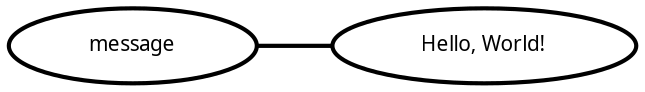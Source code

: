 digraph  {
rankdir=LR;
"0__message" [fillcolor="#fafafa", fontname="Fira Mono", fontsize=10, label=message, margin="0.3,0.1", penwidth="2.0", shape=ellipse, style=rounded];
"0__message__Hello, World!" [fillcolor="#fafafa", fontname="Fira Mono", fontsize=10, label="Hello, World!", margin="0.3,0.1", penwidth="2.0", shape=ellipse, style=rounded];
"0__message" -> "0__message__Hello, World!"  [arrowhead=none, key=0, penwidth="2.0"];
}
